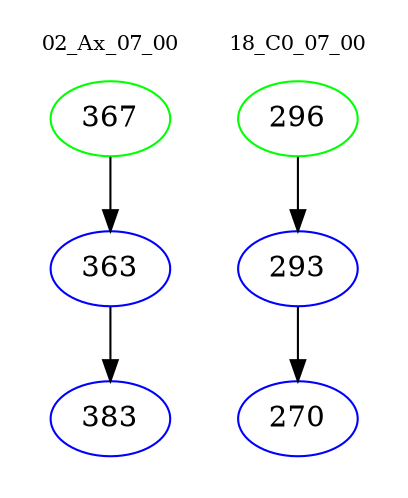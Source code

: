 digraph{
subgraph cluster_0 {
color = white
label = "02_Ax_07_00";
fontsize=10;
T0_367 [label="367", color="green"]
T0_367 -> T0_363 [color="black"]
T0_363 [label="363", color="blue"]
T0_363 -> T0_383 [color="black"]
T0_383 [label="383", color="blue"]
}
subgraph cluster_1 {
color = white
label = "18_C0_07_00";
fontsize=10;
T1_296 [label="296", color="green"]
T1_296 -> T1_293 [color="black"]
T1_293 [label="293", color="blue"]
T1_293 -> T1_270 [color="black"]
T1_270 [label="270", color="blue"]
}
}
